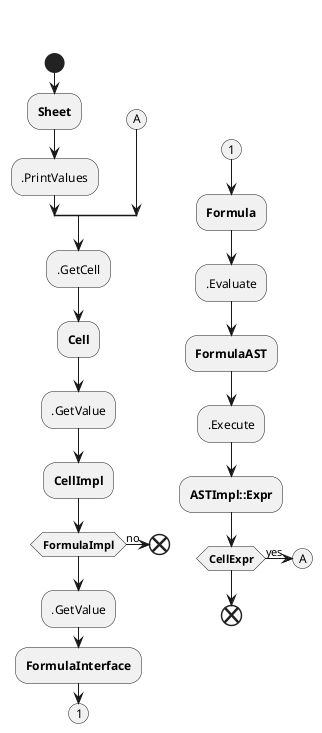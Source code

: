 @startuml
'https://plantuml.com/activity-diagram-beta

<style>
activity
	{
		HorizontalAlignment center
	}
</style>

-[hidden]->
split

	-[hidden]->
	split
		-[hidden]->
		start
		:**Sheet**;
		:.PrintValues;

	split again
		-[hidden]->
		(A)
	end split

	:.GetCell;
	:**Cell**;
	:.GetValue;
	:**CellImpl**;

	if (**FormulaImpl**) then (no)
	end
	endif
	:.GetValue;
	:**FormulaInterface**;
	(1)
	detach

split again
	-[hidden]->
	(1)
	:**Formula**;
	:.Evaluate;
	:**FormulaAST**;
	:.Execute;
	:**ASTImpl::Expr**;
	if (**CellExpr**) then (yes)
	(A)
	endif
	end

end split

@enduml
